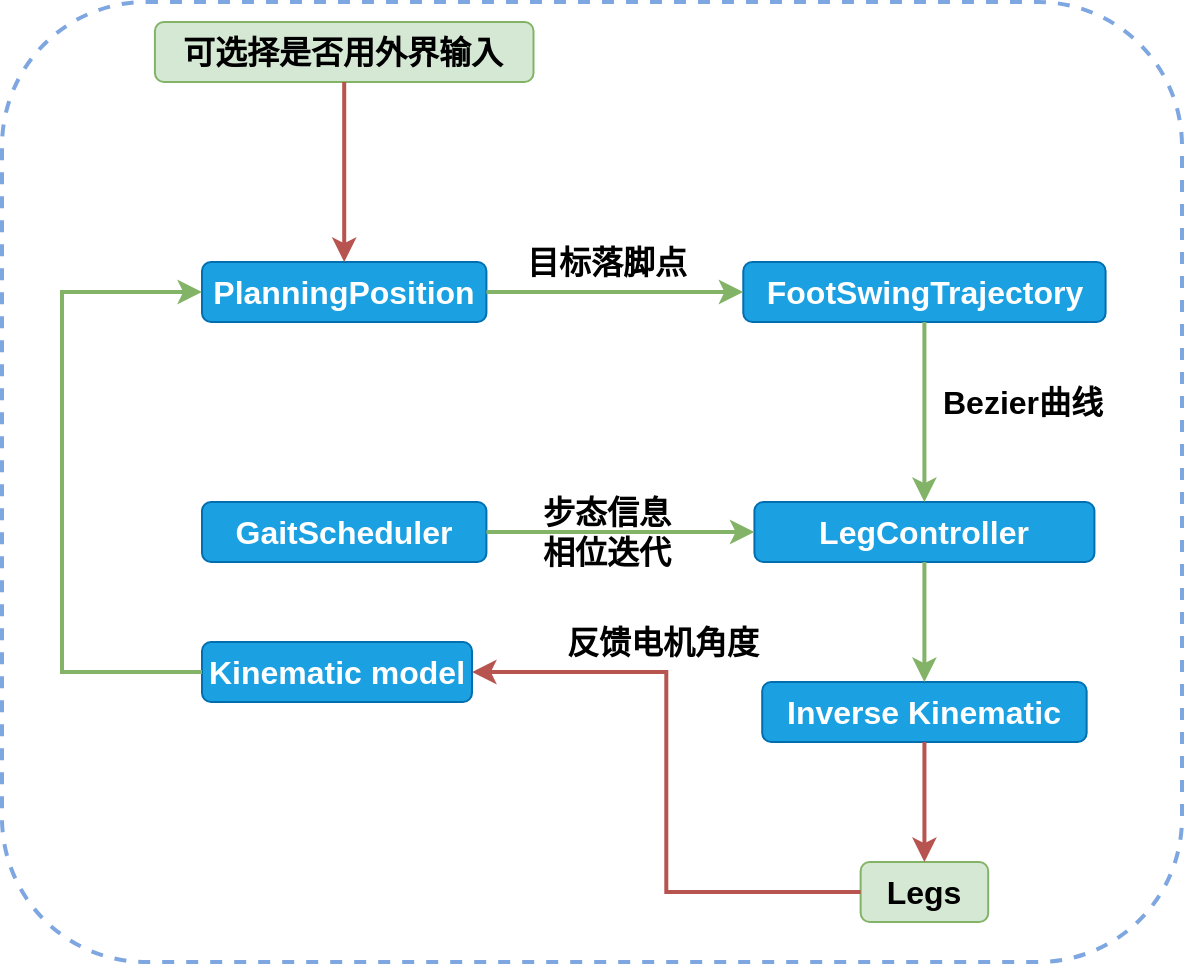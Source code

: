 <mxfile version="17.1.3" type="github">
  <diagram id="sYIm-FBpVVB_H_eK_7hu" name="Page-1">
    <mxGraphModel dx="1038" dy="585" grid="1" gridSize="10" guides="1" tooltips="1" connect="1" arrows="1" fold="1" page="1" pageScale="1" pageWidth="827" pageHeight="1169" math="0" shadow="0">
      <root>
        <mxCell id="0" />
        <mxCell id="1" parent="0" />
        <mxCell id="kyPY1-G5gIehnB2PB7NY-1" value="" style="rounded=1;whiteSpace=wrap;html=1;fontSize=16;fontColor=#FFFFFF;fillColor=none;gradientColor=#ffffff;dashed=1;strokeWidth=2;strokeColor=#7EA6E0;" vertex="1" parent="1">
          <mxGeometry x="50" y="240" width="590" height="480" as="geometry" />
        </mxCell>
        <mxCell id="kyPY1-G5gIehnB2PB7NY-19" value="GaitScheduler" style="rounded=1;whiteSpace=wrap;html=1;fillColor=#1ba1e2;strokeColor=#006EAF;horizontal=1;fontSize=16;fontColor=#ffffff;fontStyle=1" vertex="1" parent="1">
          <mxGeometry x="150" y="490" width="142.21" height="30" as="geometry" />
        </mxCell>
        <mxCell id="kyPY1-G5gIehnB2PB7NY-23" value="LegController" style="rounded=1;whiteSpace=wrap;html=1;fillColor=#1ba1e2;strokeColor=#006EAF;horizontal=1;fontSize=16;fontColor=#ffffff;fontStyle=1" vertex="1" parent="1">
          <mxGeometry x="426.21" y="490" width="170" height="30" as="geometry" />
        </mxCell>
        <mxCell id="kyPY1-G5gIehnB2PB7NY-31" value="Inverse Kinematic" style="rounded=1;whiteSpace=wrap;html=1;fillColor=#1ba1e2;strokeColor=#006EAF;horizontal=1;fontSize=16;fontColor=#ffffff;fontStyle=1" vertex="1" parent="1">
          <mxGeometry x="430.11" y="580" width="162.21" height="30" as="geometry" />
        </mxCell>
        <mxCell id="kyPY1-G5gIehnB2PB7NY-44" value="" style="edgeStyle=orthogonalEdgeStyle;rounded=0;orthogonalLoop=1;jettySize=auto;html=1;strokeWidth=2;fillColor=#d5e8d4;strokeColor=#82b366;exitX=1;exitY=0.5;exitDx=0;exitDy=0;entryX=0;entryY=0.5;entryDx=0;entryDy=0;" edge="1" parent="1" source="kyPY1-G5gIehnB2PB7NY-19" target="kyPY1-G5gIehnB2PB7NY-23">
          <mxGeometry relative="1" as="geometry">
            <mxPoint x="254.6" y="732.81" as="sourcePoint" />
            <mxPoint x="300" y="732.81" as="targetPoint" />
          </mxGeometry>
        </mxCell>
        <mxCell id="kyPY1-G5gIehnB2PB7NY-45" value="Kinematic model" style="rounded=1;whiteSpace=wrap;html=1;fillColor=#1ba1e2;strokeColor=#006EAF;horizontal=1;fontSize=16;fontColor=#ffffff;fontStyle=1" vertex="1" parent="1">
          <mxGeometry x="150" y="560" width="135" height="30" as="geometry" />
        </mxCell>
        <mxCell id="kyPY1-G5gIehnB2PB7NY-46" value="&lt;b&gt;步态信息&lt;br&gt;相位迭代&lt;br&gt;&lt;/b&gt;" style="text;html=1;resizable=0;autosize=1;align=center;verticalAlign=middle;points=[];fillColor=none;strokeColor=none;rounded=0;fontSize=16;" vertex="1" parent="1">
          <mxGeometry x="312.21" y="485.0" width="80" height="40" as="geometry" />
        </mxCell>
        <mxCell id="kyPY1-G5gIehnB2PB7NY-47" value="PlanningPosition" style="rounded=1;whiteSpace=wrap;html=1;fillColor=#1ba1e2;strokeColor=#006EAF;horizontal=1;fontSize=16;fontColor=#ffffff;fontStyle=1" vertex="1" parent="1">
          <mxGeometry x="150" y="370" width="142.21" height="30" as="geometry" />
        </mxCell>
        <mxCell id="kyPY1-G5gIehnB2PB7NY-50" value="&lt;b&gt;目标落脚点&lt;br&gt;&lt;/b&gt;" style="text;html=1;resizable=0;autosize=1;align=center;verticalAlign=middle;points=[];fillColor=none;strokeColor=none;rounded=0;fontSize=16;" vertex="1" parent="1">
          <mxGeometry x="302.21" y="360.0" width="100" height="20" as="geometry" />
        </mxCell>
        <mxCell id="kyPY1-G5gIehnB2PB7NY-52" value="FootSwingTrajectory" style="rounded=1;whiteSpace=wrap;html=1;fillColor=#1ba1e2;strokeColor=#006EAF;horizontal=1;fontSize=16;fontColor=#ffffff;fontStyle=1" vertex="1" parent="1">
          <mxGeometry x="420.64" y="370" width="181.15" height="30" as="geometry" />
        </mxCell>
        <mxCell id="kyPY1-G5gIehnB2PB7NY-54" value="" style="edgeStyle=orthogonalEdgeStyle;rounded=0;orthogonalLoop=1;jettySize=auto;html=1;strokeWidth=2;fillColor=#d5e8d4;strokeColor=#82b366;entryX=0;entryY=0.5;entryDx=0;entryDy=0;exitX=1;exitY=0.5;exitDx=0;exitDy=0;" edge="1" parent="1" source="kyPY1-G5gIehnB2PB7NY-47" target="kyPY1-G5gIehnB2PB7NY-52">
          <mxGeometry relative="1" as="geometry">
            <mxPoint x="340" y="400" as="sourcePoint" />
            <mxPoint x="391.79" y="384.5" as="targetPoint" />
            <Array as="points" />
          </mxGeometry>
        </mxCell>
        <mxCell id="kyPY1-G5gIehnB2PB7NY-55" value="" style="edgeStyle=orthogonalEdgeStyle;rounded=0;orthogonalLoop=1;jettySize=auto;html=1;strokeWidth=2;fillColor=#d5e8d4;strokeColor=#82b366;entryX=0.5;entryY=0;entryDx=0;entryDy=0;" edge="1" parent="1" source="kyPY1-G5gIehnB2PB7NY-52" target="kyPY1-G5gIehnB2PB7NY-23">
          <mxGeometry relative="1" as="geometry">
            <mxPoint x="302.21" y="395" as="sourcePoint" />
            <mxPoint x="430.64" y="395" as="targetPoint" />
            <Array as="points" />
          </mxGeometry>
        </mxCell>
        <mxCell id="kyPY1-G5gIehnB2PB7NY-56" value="&lt;b&gt;Bezier曲线&lt;br&gt;&lt;/b&gt;" style="text;html=1;resizable=0;autosize=1;align=center;verticalAlign=middle;points=[];fillColor=none;strokeColor=none;rounded=0;fontSize=16;" vertex="1" parent="1">
          <mxGeometry x="510" y="430.0" width="100" height="20" as="geometry" />
        </mxCell>
        <mxCell id="kyPY1-G5gIehnB2PB7NY-57" value="Legs" style="rounded=1;whiteSpace=wrap;html=1;fillColor=#d5e8d4;strokeColor=#82b366;horizontal=1;fontSize=16;fontStyle=1" vertex="1" parent="1">
          <mxGeometry x="479.32" y="670" width="63.79" height="30" as="geometry" />
        </mxCell>
        <mxCell id="kyPY1-G5gIehnB2PB7NY-61" value="" style="edgeStyle=orthogonalEdgeStyle;rounded=0;orthogonalLoop=1;jettySize=auto;html=1;strokeWidth=2;fillColor=#f8cecc;strokeColor=#b85450;exitX=0;exitY=0.5;exitDx=0;exitDy=0;entryX=1;entryY=0.5;entryDx=0;entryDy=0;" edge="1" parent="1" source="kyPY1-G5gIehnB2PB7NY-57" target="kyPY1-G5gIehnB2PB7NY-45">
          <mxGeometry relative="1" as="geometry">
            <mxPoint x="521.21" y="530" as="sourcePoint" />
            <mxPoint x="521.2" y="610" as="targetPoint" />
            <Array as="points" />
          </mxGeometry>
        </mxCell>
        <mxCell id="kyPY1-G5gIehnB2PB7NY-62" value="&lt;b&gt;反馈电机角度&lt;br&gt;&lt;/b&gt;" style="text;html=1;resizable=0;autosize=1;align=center;verticalAlign=middle;points=[];fillColor=none;strokeColor=none;rounded=0;fontSize=16;" vertex="1" parent="1">
          <mxGeometry x="325.0" y="550" width="110" height="20" as="geometry" />
        </mxCell>
        <mxCell id="kyPY1-G5gIehnB2PB7NY-63" value="" style="edgeStyle=orthogonalEdgeStyle;rounded=0;orthogonalLoop=1;jettySize=auto;html=1;strokeWidth=2;fillColor=#d5e8d4;strokeColor=#82b366;exitX=0;exitY=0.5;exitDx=0;exitDy=0;entryX=0;entryY=0.5;entryDx=0;entryDy=0;" edge="1" parent="1" source="kyPY1-G5gIehnB2PB7NY-45" target="kyPY1-G5gIehnB2PB7NY-47">
          <mxGeometry relative="1" as="geometry">
            <mxPoint x="489.32" y="625" as="sourcePoint" />
            <mxPoint x="295" y="585" as="targetPoint" />
            <Array as="points">
              <mxPoint x="80" y="575" />
              <mxPoint x="80" y="385" />
            </Array>
          </mxGeometry>
        </mxCell>
        <mxCell id="kyPY1-G5gIehnB2PB7NY-64" value="" style="edgeStyle=orthogonalEdgeStyle;rounded=0;orthogonalLoop=1;jettySize=auto;html=1;strokeWidth=2;fillColor=#d5e8d4;strokeColor=#82b366;exitX=0.5;exitY=1;exitDx=0;exitDy=0;" edge="1" parent="1" source="kyPY1-G5gIehnB2PB7NY-23" target="kyPY1-G5gIehnB2PB7NY-31">
          <mxGeometry relative="1" as="geometry">
            <mxPoint x="521.21" y="410" as="sourcePoint" />
            <mxPoint x="521.21" y="500" as="targetPoint" />
            <Array as="points" />
          </mxGeometry>
        </mxCell>
        <mxCell id="kyPY1-G5gIehnB2PB7NY-65" value="" style="edgeStyle=orthogonalEdgeStyle;rounded=0;orthogonalLoop=1;jettySize=auto;html=1;strokeWidth=2;fillColor=#f8cecc;strokeColor=#b85450;exitX=0.5;exitY=1;exitDx=0;exitDy=0;entryX=0.5;entryY=0;entryDx=0;entryDy=0;" edge="1" parent="1" source="kyPY1-G5gIehnB2PB7NY-31" target="kyPY1-G5gIehnB2PB7NY-57">
          <mxGeometry relative="1" as="geometry">
            <mxPoint x="521.21" y="530" as="sourcePoint" />
            <mxPoint x="521.21" y="590" as="targetPoint" />
            <Array as="points" />
          </mxGeometry>
        </mxCell>
        <mxCell id="kyPY1-G5gIehnB2PB7NY-66" value="可选择是否用外界输入" style="rounded=1;whiteSpace=wrap;html=1;fillColor=#d5e8d4;strokeColor=#82b366;horizontal=1;fontSize=16;fontStyle=1" vertex="1" parent="1">
          <mxGeometry x="126.46" y="250" width="189.29" height="30" as="geometry" />
        </mxCell>
        <mxCell id="kyPY1-G5gIehnB2PB7NY-68" value="" style="edgeStyle=orthogonalEdgeStyle;rounded=0;orthogonalLoop=1;jettySize=auto;html=1;strokeWidth=2;fillColor=#f8cecc;strokeColor=#b85450;exitX=0.5;exitY=1;exitDx=0;exitDy=0;entryX=0.5;entryY=0;entryDx=0;entryDy=0;" edge="1" parent="1" source="kyPY1-G5gIehnB2PB7NY-66" target="kyPY1-G5gIehnB2PB7NY-47">
          <mxGeometry relative="1" as="geometry">
            <mxPoint x="521.21" y="530" as="sourcePoint" />
            <mxPoint x="521.21" y="590" as="targetPoint" />
            <Array as="points" />
          </mxGeometry>
        </mxCell>
      </root>
    </mxGraphModel>
  </diagram>
</mxfile>
